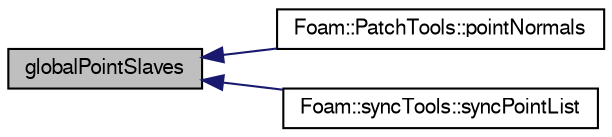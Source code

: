 digraph "globalPointSlaves"
{
  bgcolor="transparent";
  edge [fontname="FreeSans",fontsize="10",labelfontname="FreeSans",labelfontsize="10"];
  node [fontname="FreeSans",fontsize="10",shape=record];
  rankdir="LR";
  Node1 [label="globalPointSlaves",height=0.2,width=0.4,color="black", fillcolor="grey75", style="filled" fontcolor="black"];
  Node1 -> Node2 [dir="back",color="midnightblue",fontsize="10",style="solid",fontname="FreeSans"];
  Node2 [label="Foam::PatchTools::pointNormals",height=0.2,width=0.4,color="black",URL="$a01761.html#ab60186b13b96788288ecfa924a6950d2"];
  Node1 -> Node3 [dir="back",color="midnightblue",fontsize="10",style="solid",fontname="FreeSans"];
  Node3 [label="Foam::syncTools::syncPointList",height=0.2,width=0.4,color="black",URL="$a02474.html#a334197e1b70d6e0b87da5cb827940dd4",tooltip="Synchronize values on selected mesh points. "];
}
